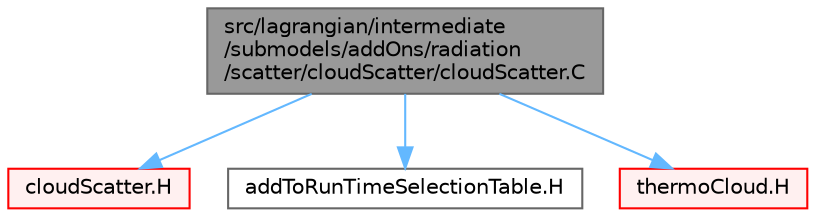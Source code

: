 digraph "src/lagrangian/intermediate/submodels/addOns/radiation/scatter/cloudScatter/cloudScatter.C"
{
 // LATEX_PDF_SIZE
  bgcolor="transparent";
  edge [fontname=Helvetica,fontsize=10,labelfontname=Helvetica,labelfontsize=10];
  node [fontname=Helvetica,fontsize=10,shape=box,height=0.2,width=0.4];
  Node1 [id="Node000001",label="src/lagrangian/intermediate\l/submodels/addOns/radiation\l/scatter/cloudScatter/cloudScatter.C",height=0.2,width=0.4,color="gray40", fillcolor="grey60", style="filled", fontcolor="black",tooltip=" "];
  Node1 -> Node2 [id="edge1_Node000001_Node000002",color="steelblue1",style="solid",tooltip=" "];
  Node2 [id="Node000002",label="cloudScatter.H",height=0.2,width=0.4,color="red", fillcolor="#FFF0F0", style="filled",URL="$cloudScatter_8H.html",tooltip=" "];
  Node1 -> Node381 [id="edge2_Node000001_Node000381",color="steelblue1",style="solid",tooltip=" "];
  Node381 [id="Node000381",label="addToRunTimeSelectionTable.H",height=0.2,width=0.4,color="grey40", fillcolor="white", style="filled",URL="$addToRunTimeSelectionTable_8H.html",tooltip="Macros for easy insertion into run-time selection tables."];
  Node1 -> Node382 [id="edge3_Node000001_Node000382",color="steelblue1",style="solid",tooltip=" "];
  Node382 [id="Node000382",label="thermoCloud.H",height=0.2,width=0.4,color="red", fillcolor="#FFF0F0", style="filled",URL="$thermoCloud_8H.html",tooltip=" "];
}
